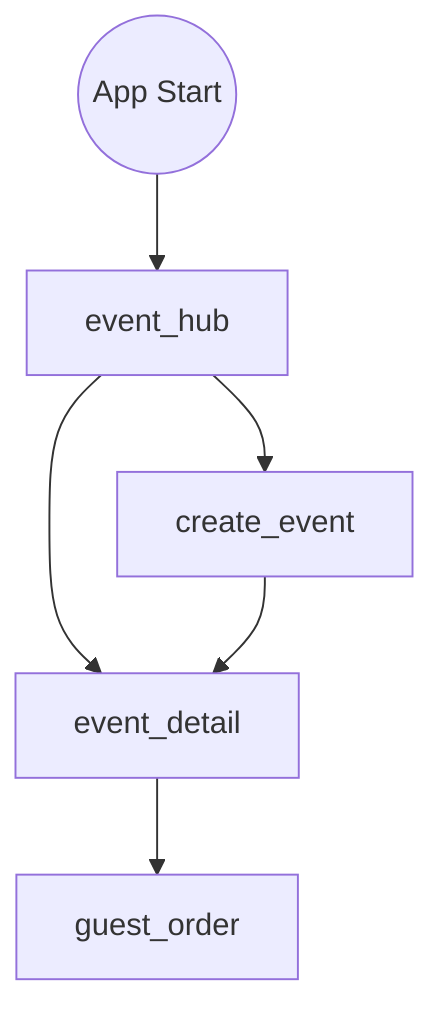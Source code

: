 flowchart TD
    Entry(("App Start"))
    EventHub["event_hub"]
    CreateEvent["create_event"]
    EventDetail["event_detail"]
    GuestOrder["guest_order"]

    Entry --> EventHub
    EventHub --> CreateEvent
    EventHub --> EventDetail
    CreateEvent --> EventDetail
    EventDetail --> GuestOrder